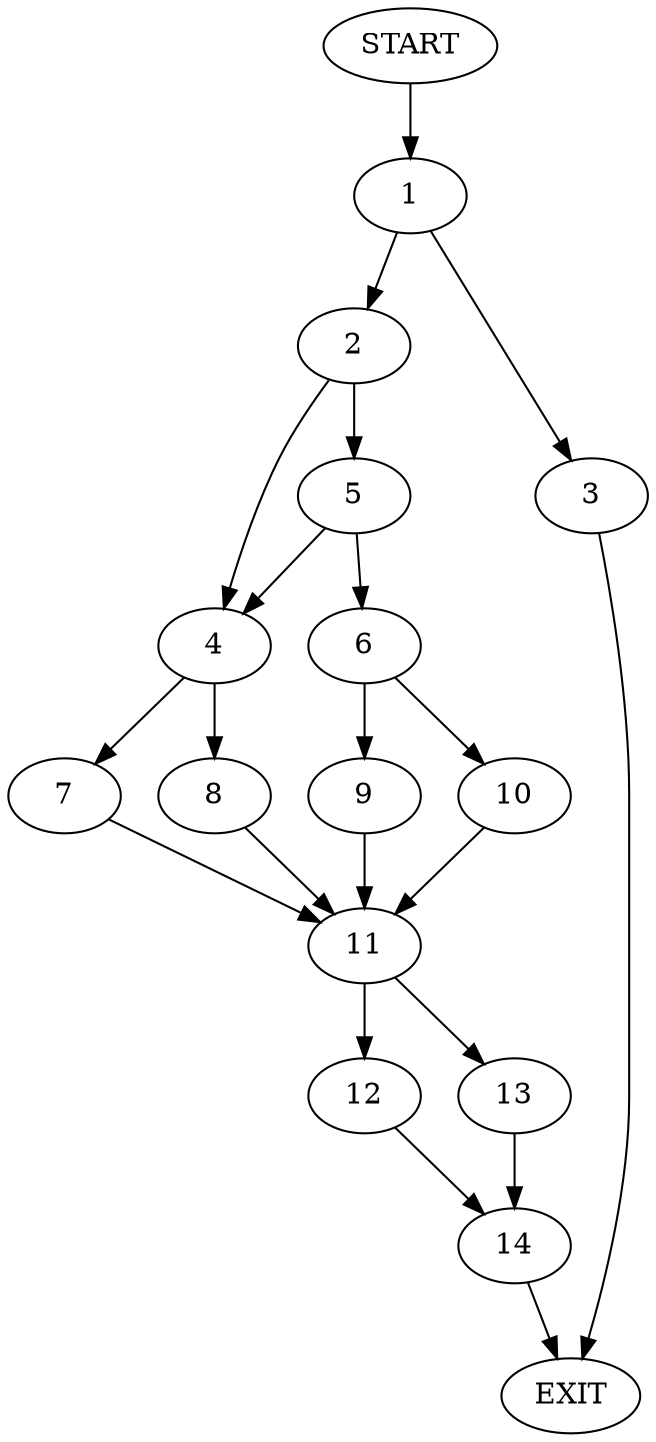 digraph {
0 [label="START"]
15 [label="EXIT"]
0 -> 1
1 -> 2
1 -> 3
3 -> 15
2 -> 4
2 -> 5
5 -> 6
5 -> 4
4 -> 7
4 -> 8
6 -> 9
6 -> 10
8 -> 11
7 -> 11
11 -> 12
11 -> 13
10 -> 11
9 -> 11
13 -> 14
12 -> 14
14 -> 15
}
